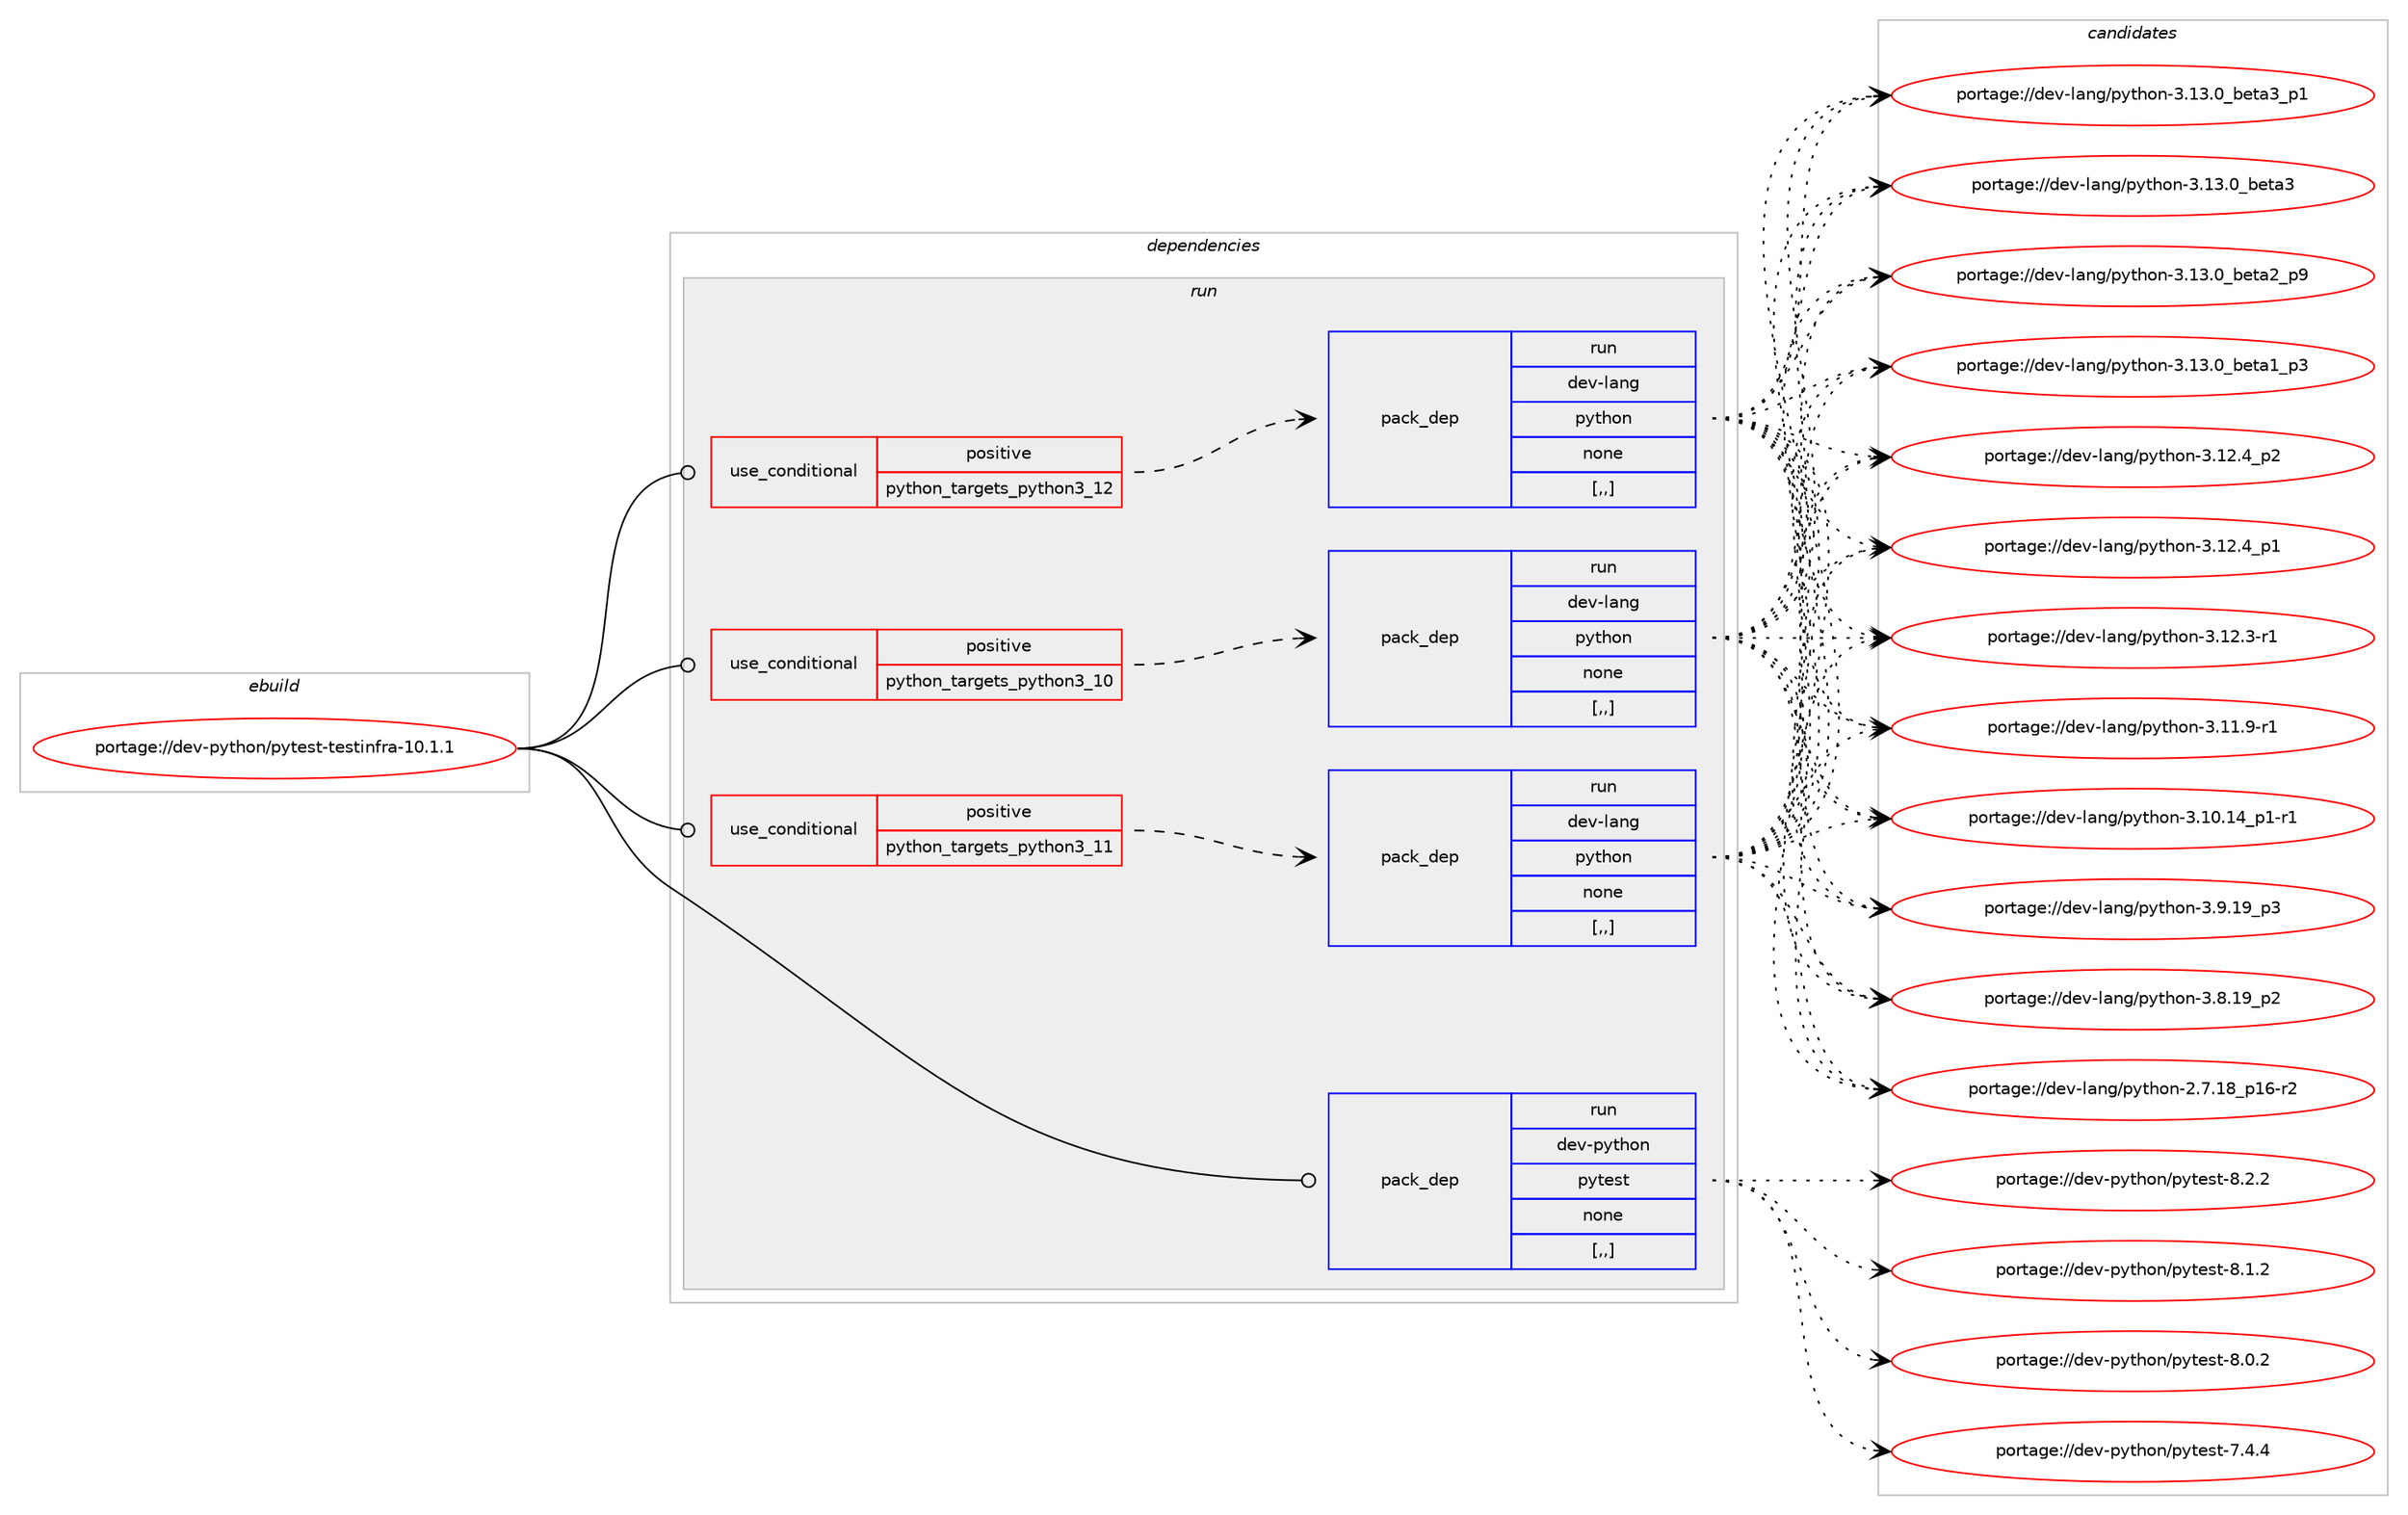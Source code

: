 digraph prolog {

# *************
# Graph options
# *************

newrank=true;
concentrate=true;
compound=true;
graph [rankdir=LR,fontname=Helvetica,fontsize=10,ranksep=1.5];#, ranksep=2.5, nodesep=0.2];
edge  [arrowhead=vee];
node  [fontname=Helvetica,fontsize=10];

# **********
# The ebuild
# **********

subgraph cluster_leftcol {
color=gray;
rank=same;
label=<<i>ebuild</i>>;
id [label="portage://dev-python/pytest-testinfra-10.1.1", color=red, width=4, href="../dev-python/pytest-testinfra-10.1.1.svg"];
}

# ****************
# The dependencies
# ****************

subgraph cluster_midcol {
color=gray;
label=<<i>dependencies</i>>;
subgraph cluster_compile {
fillcolor="#eeeeee";
style=filled;
label=<<i>compile</i>>;
}
subgraph cluster_compileandrun {
fillcolor="#eeeeee";
style=filled;
label=<<i>compile and run</i>>;
}
subgraph cluster_run {
fillcolor="#eeeeee";
style=filled;
label=<<i>run</i>>;
subgraph cond37737 {
dependency158519 [label=<<TABLE BORDER="0" CELLBORDER="1" CELLSPACING="0" CELLPADDING="4"><TR><TD ROWSPAN="3" CELLPADDING="10">use_conditional</TD></TR><TR><TD>positive</TD></TR><TR><TD>python_targets_python3_10</TD></TR></TABLE>>, shape=none, color=red];
subgraph pack119525 {
dependency158520 [label=<<TABLE BORDER="0" CELLBORDER="1" CELLSPACING="0" CELLPADDING="4" WIDTH="220"><TR><TD ROWSPAN="6" CELLPADDING="30">pack_dep</TD></TR><TR><TD WIDTH="110">run</TD></TR><TR><TD>dev-lang</TD></TR><TR><TD>python</TD></TR><TR><TD>none</TD></TR><TR><TD>[,,]</TD></TR></TABLE>>, shape=none, color=blue];
}
dependency158519:e -> dependency158520:w [weight=20,style="dashed",arrowhead="vee"];
}
id:e -> dependency158519:w [weight=20,style="solid",arrowhead="odot"];
subgraph cond37738 {
dependency158521 [label=<<TABLE BORDER="0" CELLBORDER="1" CELLSPACING="0" CELLPADDING="4"><TR><TD ROWSPAN="3" CELLPADDING="10">use_conditional</TD></TR><TR><TD>positive</TD></TR><TR><TD>python_targets_python3_11</TD></TR></TABLE>>, shape=none, color=red];
subgraph pack119526 {
dependency158522 [label=<<TABLE BORDER="0" CELLBORDER="1" CELLSPACING="0" CELLPADDING="4" WIDTH="220"><TR><TD ROWSPAN="6" CELLPADDING="30">pack_dep</TD></TR><TR><TD WIDTH="110">run</TD></TR><TR><TD>dev-lang</TD></TR><TR><TD>python</TD></TR><TR><TD>none</TD></TR><TR><TD>[,,]</TD></TR></TABLE>>, shape=none, color=blue];
}
dependency158521:e -> dependency158522:w [weight=20,style="dashed",arrowhead="vee"];
}
id:e -> dependency158521:w [weight=20,style="solid",arrowhead="odot"];
subgraph cond37739 {
dependency158523 [label=<<TABLE BORDER="0" CELLBORDER="1" CELLSPACING="0" CELLPADDING="4"><TR><TD ROWSPAN="3" CELLPADDING="10">use_conditional</TD></TR><TR><TD>positive</TD></TR><TR><TD>python_targets_python3_12</TD></TR></TABLE>>, shape=none, color=red];
subgraph pack119527 {
dependency158524 [label=<<TABLE BORDER="0" CELLBORDER="1" CELLSPACING="0" CELLPADDING="4" WIDTH="220"><TR><TD ROWSPAN="6" CELLPADDING="30">pack_dep</TD></TR><TR><TD WIDTH="110">run</TD></TR><TR><TD>dev-lang</TD></TR><TR><TD>python</TD></TR><TR><TD>none</TD></TR><TR><TD>[,,]</TD></TR></TABLE>>, shape=none, color=blue];
}
dependency158523:e -> dependency158524:w [weight=20,style="dashed",arrowhead="vee"];
}
id:e -> dependency158523:w [weight=20,style="solid",arrowhead="odot"];
subgraph pack119528 {
dependency158525 [label=<<TABLE BORDER="0" CELLBORDER="1" CELLSPACING="0" CELLPADDING="4" WIDTH="220"><TR><TD ROWSPAN="6" CELLPADDING="30">pack_dep</TD></TR><TR><TD WIDTH="110">run</TD></TR><TR><TD>dev-python</TD></TR><TR><TD>pytest</TD></TR><TR><TD>none</TD></TR><TR><TD>[,,]</TD></TR></TABLE>>, shape=none, color=blue];
}
id:e -> dependency158525:w [weight=20,style="solid",arrowhead="odot"];
}
}

# **************
# The candidates
# **************

subgraph cluster_choices {
rank=same;
color=gray;
label=<<i>candidates</i>>;

subgraph choice119525 {
color=black;
nodesep=1;
choice10010111845108971101034711212111610411111045514649514648959810111697519511249 [label="portage://dev-lang/python-3.13.0_beta3_p1", color=red, width=4,href="../dev-lang/python-3.13.0_beta3_p1.svg"];
choice1001011184510897110103471121211161041111104551464951464895981011169751 [label="portage://dev-lang/python-3.13.0_beta3", color=red, width=4,href="../dev-lang/python-3.13.0_beta3.svg"];
choice10010111845108971101034711212111610411111045514649514648959810111697509511257 [label="portage://dev-lang/python-3.13.0_beta2_p9", color=red, width=4,href="../dev-lang/python-3.13.0_beta2_p9.svg"];
choice10010111845108971101034711212111610411111045514649514648959810111697499511251 [label="portage://dev-lang/python-3.13.0_beta1_p3", color=red, width=4,href="../dev-lang/python-3.13.0_beta1_p3.svg"];
choice100101118451089711010347112121116104111110455146495046529511250 [label="portage://dev-lang/python-3.12.4_p2", color=red, width=4,href="../dev-lang/python-3.12.4_p2.svg"];
choice100101118451089711010347112121116104111110455146495046529511249 [label="portage://dev-lang/python-3.12.4_p1", color=red, width=4,href="../dev-lang/python-3.12.4_p1.svg"];
choice100101118451089711010347112121116104111110455146495046514511449 [label="portage://dev-lang/python-3.12.3-r1", color=red, width=4,href="../dev-lang/python-3.12.3-r1.svg"];
choice100101118451089711010347112121116104111110455146494946574511449 [label="portage://dev-lang/python-3.11.9-r1", color=red, width=4,href="../dev-lang/python-3.11.9-r1.svg"];
choice100101118451089711010347112121116104111110455146494846495295112494511449 [label="portage://dev-lang/python-3.10.14_p1-r1", color=red, width=4,href="../dev-lang/python-3.10.14_p1-r1.svg"];
choice100101118451089711010347112121116104111110455146574649579511251 [label="portage://dev-lang/python-3.9.19_p3", color=red, width=4,href="../dev-lang/python-3.9.19_p3.svg"];
choice100101118451089711010347112121116104111110455146564649579511250 [label="portage://dev-lang/python-3.8.19_p2", color=red, width=4,href="../dev-lang/python-3.8.19_p2.svg"];
choice100101118451089711010347112121116104111110455046554649569511249544511450 [label="portage://dev-lang/python-2.7.18_p16-r2", color=red, width=4,href="../dev-lang/python-2.7.18_p16-r2.svg"];
dependency158520:e -> choice10010111845108971101034711212111610411111045514649514648959810111697519511249:w [style=dotted,weight="100"];
dependency158520:e -> choice1001011184510897110103471121211161041111104551464951464895981011169751:w [style=dotted,weight="100"];
dependency158520:e -> choice10010111845108971101034711212111610411111045514649514648959810111697509511257:w [style=dotted,weight="100"];
dependency158520:e -> choice10010111845108971101034711212111610411111045514649514648959810111697499511251:w [style=dotted,weight="100"];
dependency158520:e -> choice100101118451089711010347112121116104111110455146495046529511250:w [style=dotted,weight="100"];
dependency158520:e -> choice100101118451089711010347112121116104111110455146495046529511249:w [style=dotted,weight="100"];
dependency158520:e -> choice100101118451089711010347112121116104111110455146495046514511449:w [style=dotted,weight="100"];
dependency158520:e -> choice100101118451089711010347112121116104111110455146494946574511449:w [style=dotted,weight="100"];
dependency158520:e -> choice100101118451089711010347112121116104111110455146494846495295112494511449:w [style=dotted,weight="100"];
dependency158520:e -> choice100101118451089711010347112121116104111110455146574649579511251:w [style=dotted,weight="100"];
dependency158520:e -> choice100101118451089711010347112121116104111110455146564649579511250:w [style=dotted,weight="100"];
dependency158520:e -> choice100101118451089711010347112121116104111110455046554649569511249544511450:w [style=dotted,weight="100"];
}
subgraph choice119526 {
color=black;
nodesep=1;
choice10010111845108971101034711212111610411111045514649514648959810111697519511249 [label="portage://dev-lang/python-3.13.0_beta3_p1", color=red, width=4,href="../dev-lang/python-3.13.0_beta3_p1.svg"];
choice1001011184510897110103471121211161041111104551464951464895981011169751 [label="portage://dev-lang/python-3.13.0_beta3", color=red, width=4,href="../dev-lang/python-3.13.0_beta3.svg"];
choice10010111845108971101034711212111610411111045514649514648959810111697509511257 [label="portage://dev-lang/python-3.13.0_beta2_p9", color=red, width=4,href="../dev-lang/python-3.13.0_beta2_p9.svg"];
choice10010111845108971101034711212111610411111045514649514648959810111697499511251 [label="portage://dev-lang/python-3.13.0_beta1_p3", color=red, width=4,href="../dev-lang/python-3.13.0_beta1_p3.svg"];
choice100101118451089711010347112121116104111110455146495046529511250 [label="portage://dev-lang/python-3.12.4_p2", color=red, width=4,href="../dev-lang/python-3.12.4_p2.svg"];
choice100101118451089711010347112121116104111110455146495046529511249 [label="portage://dev-lang/python-3.12.4_p1", color=red, width=4,href="../dev-lang/python-3.12.4_p1.svg"];
choice100101118451089711010347112121116104111110455146495046514511449 [label="portage://dev-lang/python-3.12.3-r1", color=red, width=4,href="../dev-lang/python-3.12.3-r1.svg"];
choice100101118451089711010347112121116104111110455146494946574511449 [label="portage://dev-lang/python-3.11.9-r1", color=red, width=4,href="../dev-lang/python-3.11.9-r1.svg"];
choice100101118451089711010347112121116104111110455146494846495295112494511449 [label="portage://dev-lang/python-3.10.14_p1-r1", color=red, width=4,href="../dev-lang/python-3.10.14_p1-r1.svg"];
choice100101118451089711010347112121116104111110455146574649579511251 [label="portage://dev-lang/python-3.9.19_p3", color=red, width=4,href="../dev-lang/python-3.9.19_p3.svg"];
choice100101118451089711010347112121116104111110455146564649579511250 [label="portage://dev-lang/python-3.8.19_p2", color=red, width=4,href="../dev-lang/python-3.8.19_p2.svg"];
choice100101118451089711010347112121116104111110455046554649569511249544511450 [label="portage://dev-lang/python-2.7.18_p16-r2", color=red, width=4,href="../dev-lang/python-2.7.18_p16-r2.svg"];
dependency158522:e -> choice10010111845108971101034711212111610411111045514649514648959810111697519511249:w [style=dotted,weight="100"];
dependency158522:e -> choice1001011184510897110103471121211161041111104551464951464895981011169751:w [style=dotted,weight="100"];
dependency158522:e -> choice10010111845108971101034711212111610411111045514649514648959810111697509511257:w [style=dotted,weight="100"];
dependency158522:e -> choice10010111845108971101034711212111610411111045514649514648959810111697499511251:w [style=dotted,weight="100"];
dependency158522:e -> choice100101118451089711010347112121116104111110455146495046529511250:w [style=dotted,weight="100"];
dependency158522:e -> choice100101118451089711010347112121116104111110455146495046529511249:w [style=dotted,weight="100"];
dependency158522:e -> choice100101118451089711010347112121116104111110455146495046514511449:w [style=dotted,weight="100"];
dependency158522:e -> choice100101118451089711010347112121116104111110455146494946574511449:w [style=dotted,weight="100"];
dependency158522:e -> choice100101118451089711010347112121116104111110455146494846495295112494511449:w [style=dotted,weight="100"];
dependency158522:e -> choice100101118451089711010347112121116104111110455146574649579511251:w [style=dotted,weight="100"];
dependency158522:e -> choice100101118451089711010347112121116104111110455146564649579511250:w [style=dotted,weight="100"];
dependency158522:e -> choice100101118451089711010347112121116104111110455046554649569511249544511450:w [style=dotted,weight="100"];
}
subgraph choice119527 {
color=black;
nodesep=1;
choice10010111845108971101034711212111610411111045514649514648959810111697519511249 [label="portage://dev-lang/python-3.13.0_beta3_p1", color=red, width=4,href="../dev-lang/python-3.13.0_beta3_p1.svg"];
choice1001011184510897110103471121211161041111104551464951464895981011169751 [label="portage://dev-lang/python-3.13.0_beta3", color=red, width=4,href="../dev-lang/python-3.13.0_beta3.svg"];
choice10010111845108971101034711212111610411111045514649514648959810111697509511257 [label="portage://dev-lang/python-3.13.0_beta2_p9", color=red, width=4,href="../dev-lang/python-3.13.0_beta2_p9.svg"];
choice10010111845108971101034711212111610411111045514649514648959810111697499511251 [label="portage://dev-lang/python-3.13.0_beta1_p3", color=red, width=4,href="../dev-lang/python-3.13.0_beta1_p3.svg"];
choice100101118451089711010347112121116104111110455146495046529511250 [label="portage://dev-lang/python-3.12.4_p2", color=red, width=4,href="../dev-lang/python-3.12.4_p2.svg"];
choice100101118451089711010347112121116104111110455146495046529511249 [label="portage://dev-lang/python-3.12.4_p1", color=red, width=4,href="../dev-lang/python-3.12.4_p1.svg"];
choice100101118451089711010347112121116104111110455146495046514511449 [label="portage://dev-lang/python-3.12.3-r1", color=red, width=4,href="../dev-lang/python-3.12.3-r1.svg"];
choice100101118451089711010347112121116104111110455146494946574511449 [label="portage://dev-lang/python-3.11.9-r1", color=red, width=4,href="../dev-lang/python-3.11.9-r1.svg"];
choice100101118451089711010347112121116104111110455146494846495295112494511449 [label="portage://dev-lang/python-3.10.14_p1-r1", color=red, width=4,href="../dev-lang/python-3.10.14_p1-r1.svg"];
choice100101118451089711010347112121116104111110455146574649579511251 [label="portage://dev-lang/python-3.9.19_p3", color=red, width=4,href="../dev-lang/python-3.9.19_p3.svg"];
choice100101118451089711010347112121116104111110455146564649579511250 [label="portage://dev-lang/python-3.8.19_p2", color=red, width=4,href="../dev-lang/python-3.8.19_p2.svg"];
choice100101118451089711010347112121116104111110455046554649569511249544511450 [label="portage://dev-lang/python-2.7.18_p16-r2", color=red, width=4,href="../dev-lang/python-2.7.18_p16-r2.svg"];
dependency158524:e -> choice10010111845108971101034711212111610411111045514649514648959810111697519511249:w [style=dotted,weight="100"];
dependency158524:e -> choice1001011184510897110103471121211161041111104551464951464895981011169751:w [style=dotted,weight="100"];
dependency158524:e -> choice10010111845108971101034711212111610411111045514649514648959810111697509511257:w [style=dotted,weight="100"];
dependency158524:e -> choice10010111845108971101034711212111610411111045514649514648959810111697499511251:w [style=dotted,weight="100"];
dependency158524:e -> choice100101118451089711010347112121116104111110455146495046529511250:w [style=dotted,weight="100"];
dependency158524:e -> choice100101118451089711010347112121116104111110455146495046529511249:w [style=dotted,weight="100"];
dependency158524:e -> choice100101118451089711010347112121116104111110455146495046514511449:w [style=dotted,weight="100"];
dependency158524:e -> choice100101118451089711010347112121116104111110455146494946574511449:w [style=dotted,weight="100"];
dependency158524:e -> choice100101118451089711010347112121116104111110455146494846495295112494511449:w [style=dotted,weight="100"];
dependency158524:e -> choice100101118451089711010347112121116104111110455146574649579511251:w [style=dotted,weight="100"];
dependency158524:e -> choice100101118451089711010347112121116104111110455146564649579511250:w [style=dotted,weight="100"];
dependency158524:e -> choice100101118451089711010347112121116104111110455046554649569511249544511450:w [style=dotted,weight="100"];
}
subgraph choice119528 {
color=black;
nodesep=1;
choice1001011184511212111610411111047112121116101115116455646504650 [label="portage://dev-python/pytest-8.2.2", color=red, width=4,href="../dev-python/pytest-8.2.2.svg"];
choice1001011184511212111610411111047112121116101115116455646494650 [label="portage://dev-python/pytest-8.1.2", color=red, width=4,href="../dev-python/pytest-8.1.2.svg"];
choice1001011184511212111610411111047112121116101115116455646484650 [label="portage://dev-python/pytest-8.0.2", color=red, width=4,href="../dev-python/pytest-8.0.2.svg"];
choice1001011184511212111610411111047112121116101115116455546524652 [label="portage://dev-python/pytest-7.4.4", color=red, width=4,href="../dev-python/pytest-7.4.4.svg"];
dependency158525:e -> choice1001011184511212111610411111047112121116101115116455646504650:w [style=dotted,weight="100"];
dependency158525:e -> choice1001011184511212111610411111047112121116101115116455646494650:w [style=dotted,weight="100"];
dependency158525:e -> choice1001011184511212111610411111047112121116101115116455646484650:w [style=dotted,weight="100"];
dependency158525:e -> choice1001011184511212111610411111047112121116101115116455546524652:w [style=dotted,weight="100"];
}
}

}
